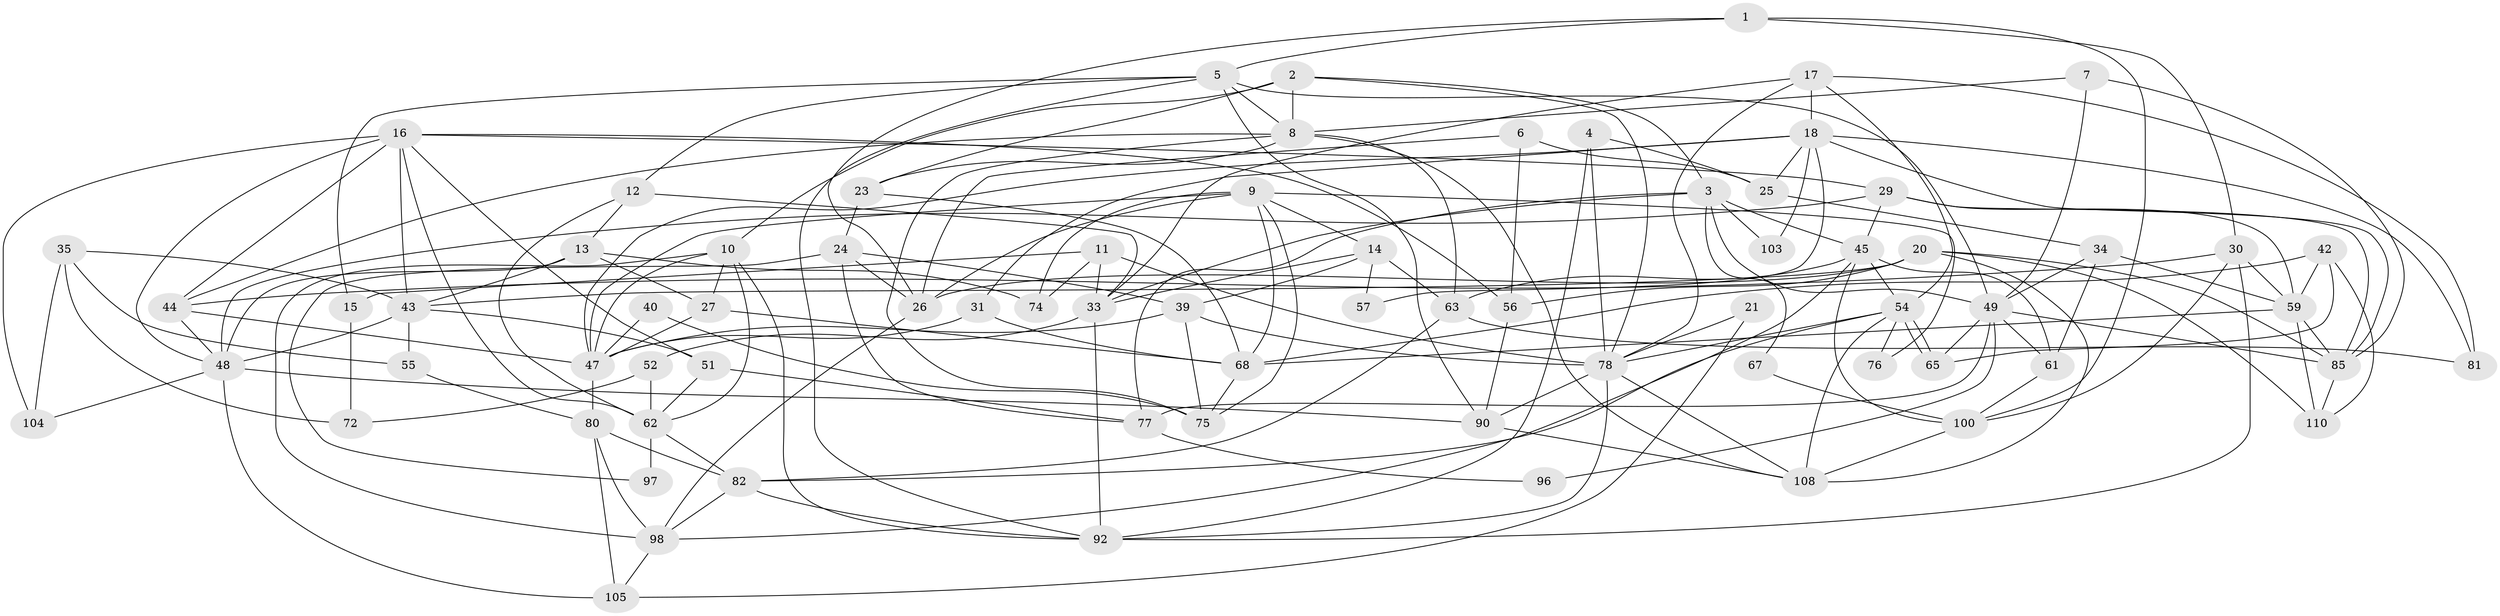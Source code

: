 // original degree distribution, {4: 0.3274336283185841, 3: 0.19469026548672566, 6: 0.04424778761061947, 2: 0.1504424778761062, 5: 0.23008849557522124, 8: 0.017699115044247787, 7: 0.035398230088495575}
// Generated by graph-tools (version 1.1) at 2025/41/03/06/25 10:41:54]
// undirected, 74 vertices, 183 edges
graph export_dot {
graph [start="1"]
  node [color=gray90,style=filled];
  1;
  2 [super="+37"];
  3 [super="+83"];
  4;
  5 [super="+94"];
  6 [super="+70"];
  7 [super="+32"];
  8 [super="+19"];
  9 [super="+58"];
  10 [super="+38"];
  11;
  12 [super="+106"];
  13 [super="+22"];
  14 [super="+69"];
  15;
  16 [super="+107"];
  17;
  18 [super="+41"];
  20 [super="+86"];
  21;
  23;
  24 [super="+84"];
  25 [super="+102"];
  26 [super="+28"];
  27 [super="+95"];
  29 [super="+89"];
  30 [super="+60"];
  31;
  33 [super="+36"];
  34;
  35;
  39;
  40;
  42 [super="+79"];
  43 [super="+46"];
  44;
  45 [super="+50"];
  47 [super="+87"];
  48 [super="+53"];
  49 [super="+71"];
  51;
  52;
  54 [super="+66"];
  55 [super="+64"];
  56;
  57;
  59 [super="+73"];
  61;
  62 [super="+112"];
  63;
  65;
  67;
  68 [super="+91"];
  72;
  74 [super="+111"];
  75 [super="+99"];
  76;
  77;
  78 [super="+101"];
  80;
  81 [super="+88"];
  82;
  85;
  90 [super="+109"];
  92 [super="+93"];
  96;
  97;
  98;
  100;
  103;
  104;
  105;
  108 [super="+113"];
  110;
  1 -- 26;
  1 -- 30;
  1 -- 100;
  1 -- 5;
  2 -- 10;
  2 -- 78;
  2 -- 23;
  2 -- 8;
  2 -- 3;
  3 -- 77;
  3 -- 33;
  3 -- 49;
  3 -- 103;
  3 -- 45;
  3 -- 67;
  4 -- 25;
  4 -- 78;
  4 -- 92;
  5 -- 49;
  5 -- 8;
  5 -- 90;
  5 -- 12;
  5 -- 92;
  5 -- 15;
  6 -- 26;
  6 -- 56;
  6 -- 25 [weight=2];
  7 -- 85;
  7 -- 49;
  7 -- 8;
  8 -- 108;
  8 -- 44;
  8 -- 75;
  8 -- 23;
  8 -- 63;
  9 -- 26;
  9 -- 76;
  9 -- 14;
  9 -- 47;
  9 -- 68;
  9 -- 75;
  9 -- 74;
  10 -- 98;
  10 -- 27;
  10 -- 92;
  10 -- 62;
  10 -- 47;
  11 -- 78;
  11 -- 74;
  11 -- 15;
  11 -- 33;
  12 -- 62;
  12 -- 33;
  12 -- 13;
  13 -- 27;
  13 -- 43;
  13 -- 48;
  13 -- 74;
  14 -- 33;
  14 -- 57;
  14 -- 63;
  14 -- 39;
  15 -- 72;
  16 -- 48;
  16 -- 51;
  16 -- 29;
  16 -- 56;
  16 -- 104;
  16 -- 43;
  16 -- 44;
  16 -- 62;
  17 -- 33;
  17 -- 18;
  17 -- 81;
  17 -- 54;
  17 -- 78;
  18 -- 57;
  18 -- 103;
  18 -- 47;
  18 -- 81;
  18 -- 85;
  18 -- 25;
  18 -- 31;
  20 -- 108;
  20 -- 43;
  20 -- 85;
  20 -- 56;
  20 -- 26;
  20 -- 110;
  21 -- 105;
  21 -- 78;
  23 -- 68;
  23 -- 24;
  24 -- 77;
  24 -- 97;
  24 -- 26;
  24 -- 39;
  25 -- 34;
  26 -- 98;
  27 -- 68 [weight=2];
  27 -- 47;
  29 -- 45;
  29 -- 59;
  29 -- 85;
  29 -- 48;
  30 -- 59;
  30 -- 92;
  30 -- 100;
  30 -- 44;
  31 -- 47 [weight=2];
  31 -- 68;
  33 -- 52;
  33 -- 92;
  34 -- 61;
  34 -- 59;
  34 -- 49;
  35 -- 104;
  35 -- 72;
  35 -- 55;
  35 -- 43;
  39 -- 75;
  39 -- 78;
  39 -- 47;
  40 -- 47;
  40 -- 75;
  42 -- 59;
  42 -- 65;
  42 -- 68;
  42 -- 110;
  43 -- 48;
  43 -- 51;
  43 -- 55;
  44 -- 47;
  44 -- 48;
  45 -- 63;
  45 -- 54;
  45 -- 98;
  45 -- 100;
  45 -- 61;
  47 -- 80;
  48 -- 90;
  48 -- 104;
  48 -- 105;
  49 -- 61;
  49 -- 65;
  49 -- 77;
  49 -- 96;
  49 -- 85;
  51 -- 62;
  51 -- 77;
  52 -- 72;
  52 -- 62;
  54 -- 65;
  54 -- 65;
  54 -- 78;
  54 -- 82;
  54 -- 108;
  54 -- 76;
  55 -- 80;
  56 -- 90;
  59 -- 110;
  59 -- 68;
  59 -- 85;
  61 -- 100;
  62 -- 97;
  62 -- 82;
  63 -- 82;
  63 -- 81;
  67 -- 100;
  68 -- 75;
  77 -- 96;
  78 -- 90;
  78 -- 108;
  78 -- 92;
  80 -- 105;
  80 -- 82;
  80 -- 98;
  82 -- 92;
  82 -- 98;
  85 -- 110;
  90 -- 108;
  98 -- 105;
  100 -- 108;
}
